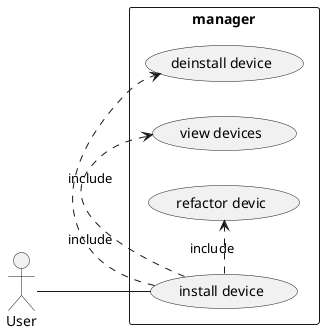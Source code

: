 
@startuml
left to right direction
skinparam packageStyle rectangle
actor User
rectangle manager {
  User -- (install device)
  (install device) .> (deinstall device) : include
  (install device) .> (view devices) : include
  (install device) .> (refactor devic) : include
}
@enduml

